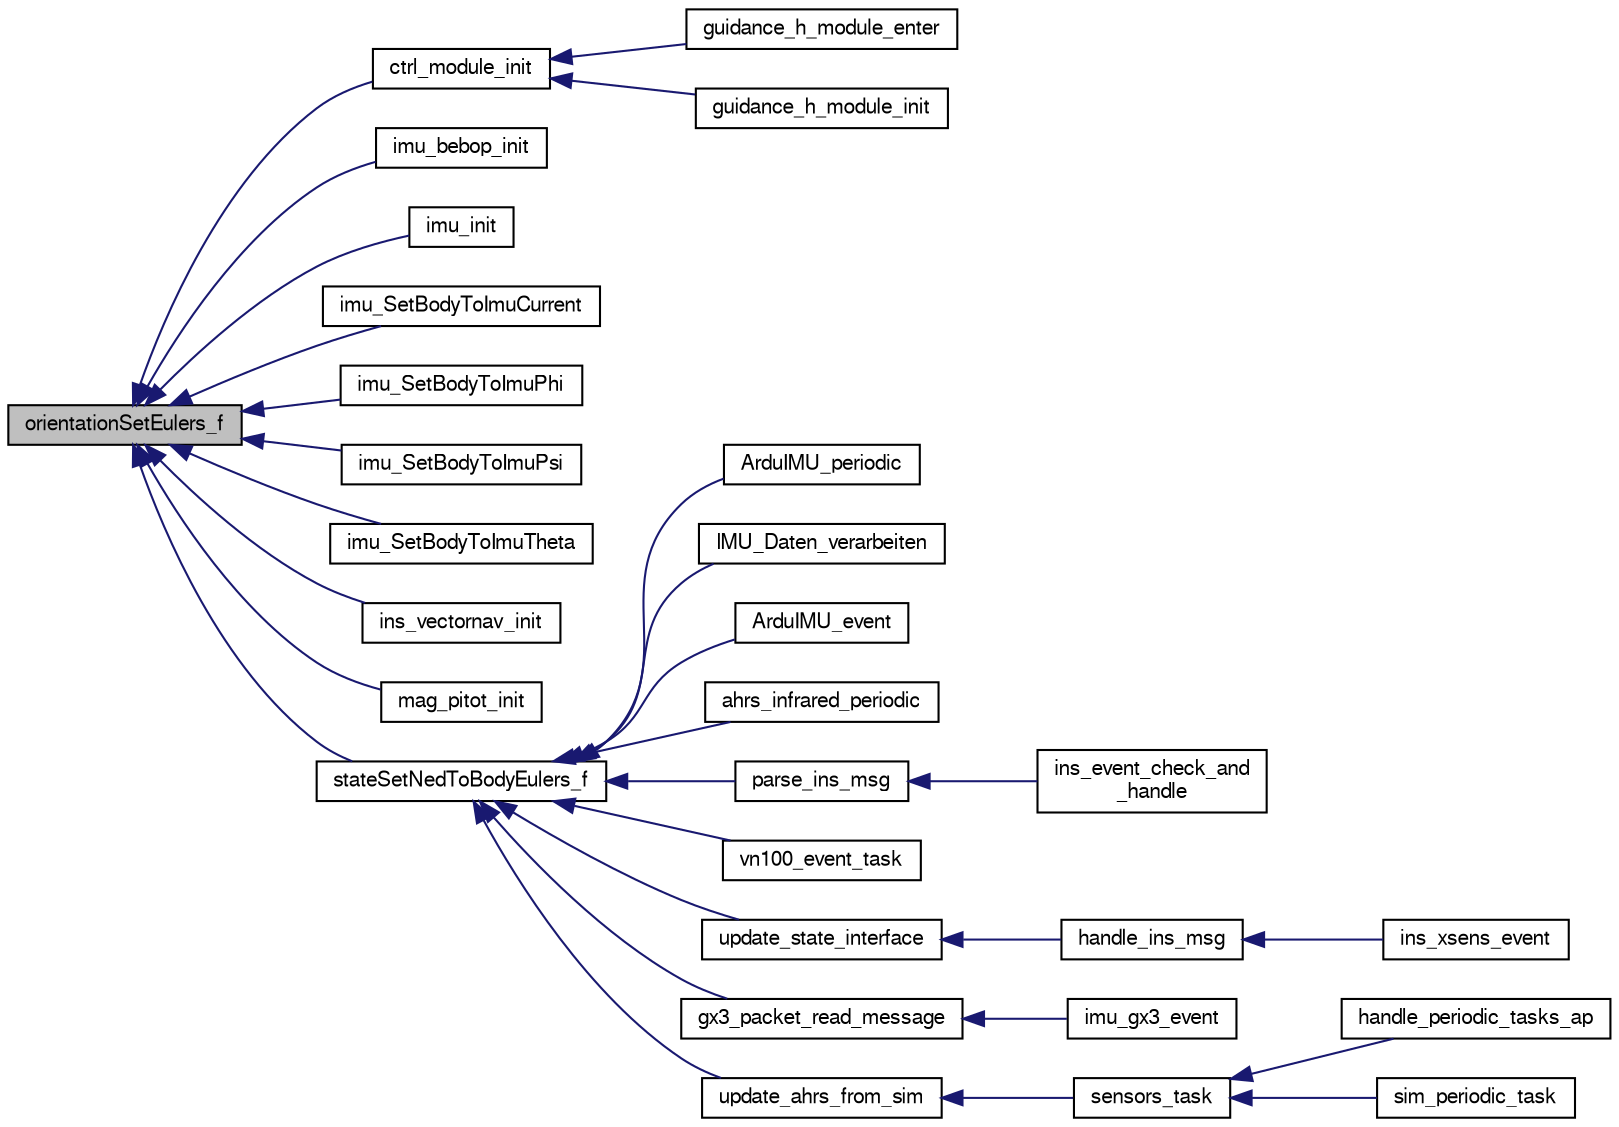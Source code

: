 digraph "orientationSetEulers_f"
{
  edge [fontname="FreeSans",fontsize="10",labelfontname="FreeSans",labelfontsize="10"];
  node [fontname="FreeSans",fontsize="10",shape=record];
  rankdir="LR";
  Node1 [label="orientationSetEulers_f",height=0.2,width=0.4,color="black", fillcolor="grey75", style="filled", fontcolor="black"];
  Node1 -> Node2 [dir="back",color="midnightblue",fontsize="10",style="solid",fontname="FreeSans"];
  Node2 [label="ctrl_module_init",height=0.2,width=0.4,color="black", fillcolor="white", style="filled",URL="$ctrl__windtunnel_8c.html#a2a7323cb20a25d04675e7029725d0f06"];
  Node2 -> Node3 [dir="back",color="midnightblue",fontsize="10",style="solid",fontname="FreeSans"];
  Node3 [label="guidance_h_module_enter",height=0.2,width=0.4,color="black", fillcolor="white", style="filled",URL="$ctrl__windtunnel_8c.html#af0a3b4e238d064326406719e8244e92d"];
  Node2 -> Node4 [dir="back",color="midnightblue",fontsize="10",style="solid",fontname="FreeSans"];
  Node4 [label="guidance_h_module_init",height=0.2,width=0.4,color="black", fillcolor="white", style="filled",URL="$ctrl__windtunnel_8c.html#ab39ce31e4173de7b9aefa839324ec9a2"];
  Node1 -> Node5 [dir="back",color="midnightblue",fontsize="10",style="solid",fontname="FreeSans"];
  Node5 [label="imu_bebop_init",height=0.2,width=0.4,color="black", fillcolor="white", style="filled",URL="$imu__bebop_8h.html#aa31cb19c5b495495b851bd6ff07d2c36",tooltip="Navstik IMU initializtion of the MPU-60x0 and HMC58xx. "];
  Node1 -> Node6 [dir="back",color="midnightblue",fontsize="10",style="solid",fontname="FreeSans"];
  Node6 [label="imu_init",height=0.2,width=0.4,color="black", fillcolor="white", style="filled",URL="$imu_8h.html#a86a06fe7a9831292bd92867da2d12f80"];
  Node1 -> Node7 [dir="back",color="midnightblue",fontsize="10",style="solid",fontname="FreeSans"];
  Node7 [label="imu_SetBodyToImuCurrent",height=0.2,width=0.4,color="black", fillcolor="white", style="filled",URL="$imu_8h.html#a931916ce562dfa28e02e0a6001dddc43"];
  Node1 -> Node8 [dir="back",color="midnightblue",fontsize="10",style="solid",fontname="FreeSans"];
  Node8 [label="imu_SetBodyToImuPhi",height=0.2,width=0.4,color="black", fillcolor="white", style="filled",URL="$imu_8h.html#ac50fba336ca2c337f240bab0db44f64e"];
  Node1 -> Node9 [dir="back",color="midnightblue",fontsize="10",style="solid",fontname="FreeSans"];
  Node9 [label="imu_SetBodyToImuPsi",height=0.2,width=0.4,color="black", fillcolor="white", style="filled",URL="$imu_8h.html#a88ec31da12a499ee7b47fe11b4ccfa4e"];
  Node1 -> Node10 [dir="back",color="midnightblue",fontsize="10",style="solid",fontname="FreeSans"];
  Node10 [label="imu_SetBodyToImuTheta",height=0.2,width=0.4,color="black", fillcolor="white", style="filled",URL="$imu_8h.html#a3e25b56c5719a23e494568696083459e"];
  Node1 -> Node11 [dir="back",color="midnightblue",fontsize="10",style="solid",fontname="FreeSans"];
  Node11 [label="ins_vectornav_init",height=0.2,width=0.4,color="black", fillcolor="white", style="filled",URL="$ins__vectornav_8h.html#abccde82fac73ee723125e1173db630c0",tooltip="Initialize Vectornav struct. "];
  Node1 -> Node12 [dir="back",color="midnightblue",fontsize="10",style="solid",fontname="FreeSans"];
  Node12 [label="mag_pitot_init",height=0.2,width=0.4,color="black", fillcolor="white", style="filled",URL="$mag__pitot__uart_8h.html#a2a2c4bb26198f8ea6aebe22921e79836"];
  Node1 -> Node13 [dir="back",color="midnightblue",fontsize="10",style="solid",fontname="FreeSans"];
  Node13 [label="stateSetNedToBodyEulers_f",height=0.2,width=0.4,color="black", fillcolor="white", style="filled",URL="$group__state__attitude.html#ga738be1775d06ee00dbbf17124c230e04",tooltip="Set vehicle body attitude from euler angles (float). "];
  Node13 -> Node14 [dir="back",color="midnightblue",fontsize="10",style="solid",fontname="FreeSans"];
  Node14 [label="ArduIMU_periodic",height=0.2,width=0.4,color="black", fillcolor="white", style="filled",URL="$ins__arduimu__basic_8h.html#a9084095772fef629b46485b78cb1fd7a"];
  Node13 -> Node15 [dir="back",color="midnightblue",fontsize="10",style="solid",fontname="FreeSans"];
  Node15 [label="IMU_Daten_verarbeiten",height=0.2,width=0.4,color="black", fillcolor="white", style="filled",URL="$modules_2ins_2ins__arduimu_8c.html#a78c0ed4113166dc7fa861569f0899d07"];
  Node13 -> Node16 [dir="back",color="midnightblue",fontsize="10",style="solid",fontname="FreeSans"];
  Node16 [label="ArduIMU_event",height=0.2,width=0.4,color="black", fillcolor="white", style="filled",URL="$modules_2ins_2ins__arduimu__basic_8c.html#a6f80e69d733254b945f208647409073f"];
  Node13 -> Node17 [dir="back",color="midnightblue",fontsize="10",style="solid",fontname="FreeSans"];
  Node17 [label="ahrs_infrared_periodic",height=0.2,width=0.4,color="black", fillcolor="white", style="filled",URL="$ahrs__infrared_8h.html#aafc3289be8980ae7fb44fa309f08b6be"];
  Node13 -> Node18 [dir="back",color="midnightblue",fontsize="10",style="solid",fontname="FreeSans"];
  Node18 [label="parse_ins_msg",height=0.2,width=0.4,color="black", fillcolor="white", style="filled",URL="$ins__module_8h.html#a8cb976f9e02352af6815c51a4b18faec"];
  Node18 -> Node19 [dir="back",color="midnightblue",fontsize="10",style="solid",fontname="FreeSans"];
  Node19 [label="ins_event_check_and\l_handle",height=0.2,width=0.4,color="black", fillcolor="white", style="filled",URL="$ins__module_8h.html#ac34266139fe4658afe3bd0992441431a",tooltip="!SITL "];
  Node13 -> Node20 [dir="back",color="midnightblue",fontsize="10",style="solid",fontname="FreeSans"];
  Node20 [label="vn100_event_task",height=0.2,width=0.4,color="black", fillcolor="white", style="filled",URL="$ins__vn100_8h.html#a579de7597d4a8e23e8577ca9745c385d"];
  Node13 -> Node21 [dir="back",color="midnightblue",fontsize="10",style="solid",fontname="FreeSans"];
  Node21 [label="update_state_interface",height=0.2,width=0.4,color="black", fillcolor="white", style="filled",URL="$ins__xsens_8c.html#a8011d2c59733cc2b3ba2110bf3675bde"];
  Node21 -> Node22 [dir="back",color="midnightblue",fontsize="10",style="solid",fontname="FreeSans"];
  Node22 [label="handle_ins_msg",height=0.2,width=0.4,color="black", fillcolor="white", style="filled",URL="$ins__xsens_8c.html#a01a96d75a3da02e6c7046cff96b1f7e6"];
  Node22 -> Node23 [dir="back",color="midnightblue",fontsize="10",style="solid",fontname="FreeSans"];
  Node23 [label="ins_xsens_event",height=0.2,width=0.4,color="black", fillcolor="white", style="filled",URL="$ins__xsens_8h.html#a8bfad9d883f0f0c3b3f3ae57a0d8e775"];
  Node13 -> Node24 [dir="back",color="midnightblue",fontsize="10",style="solid",fontname="FreeSans"];
  Node24 [label="gx3_packet_read_message",height=0.2,width=0.4,color="black", fillcolor="white", style="filled",URL="$ahrs__gx3_8h.html#acb7a83c7954119b08e90b88661889883"];
  Node24 -> Node25 [dir="back",color="midnightblue",fontsize="10",style="solid",fontname="FreeSans"];
  Node25 [label="imu_gx3_event",height=0.2,width=0.4,color="black", fillcolor="white", style="filled",URL="$ahrs__gx3_8h.html#aa9304b3a64697b585311bf38a4dc24ff"];
  Node13 -> Node26 [dir="back",color="midnightblue",fontsize="10",style="solid",fontname="FreeSans"];
  Node26 [label="update_ahrs_from_sim",height=0.2,width=0.4,color="black", fillcolor="white", style="filled",URL="$ahrs__sim_8h.html#a631ce4de5e99850af24482335a960acf"];
  Node26 -> Node27 [dir="back",color="midnightblue",fontsize="10",style="solid",fontname="FreeSans"];
  Node27 [label="sensors_task",height=0.2,width=0.4,color="black", fillcolor="white", style="filled",URL="$fixedwing_2main__ap_8h.html#aaae462f08bad040640b5d7d9dac4e5d3",tooltip="Run at PERIODIC_FREQUENCY (60Hz if not defined) "];
  Node27 -> Node28 [dir="back",color="midnightblue",fontsize="10",style="solid",fontname="FreeSans"];
  Node28 [label="handle_periodic_tasks_ap",height=0.2,width=0.4,color="black", fillcolor="white", style="filled",URL="$fixedwing_2main__ap_8h.html#a43fd973b44bcc2c2583cf8287048212f"];
  Node27 -> Node29 [dir="back",color="midnightblue",fontsize="10",style="solid",fontname="FreeSans"];
  Node29 [label="sim_periodic_task",height=0.2,width=0.4,color="black", fillcolor="white", style="filled",URL="$sim__ap_8c.html#a4f982dacbb35ccfc3e0fcaa64156a2a0"];
}
